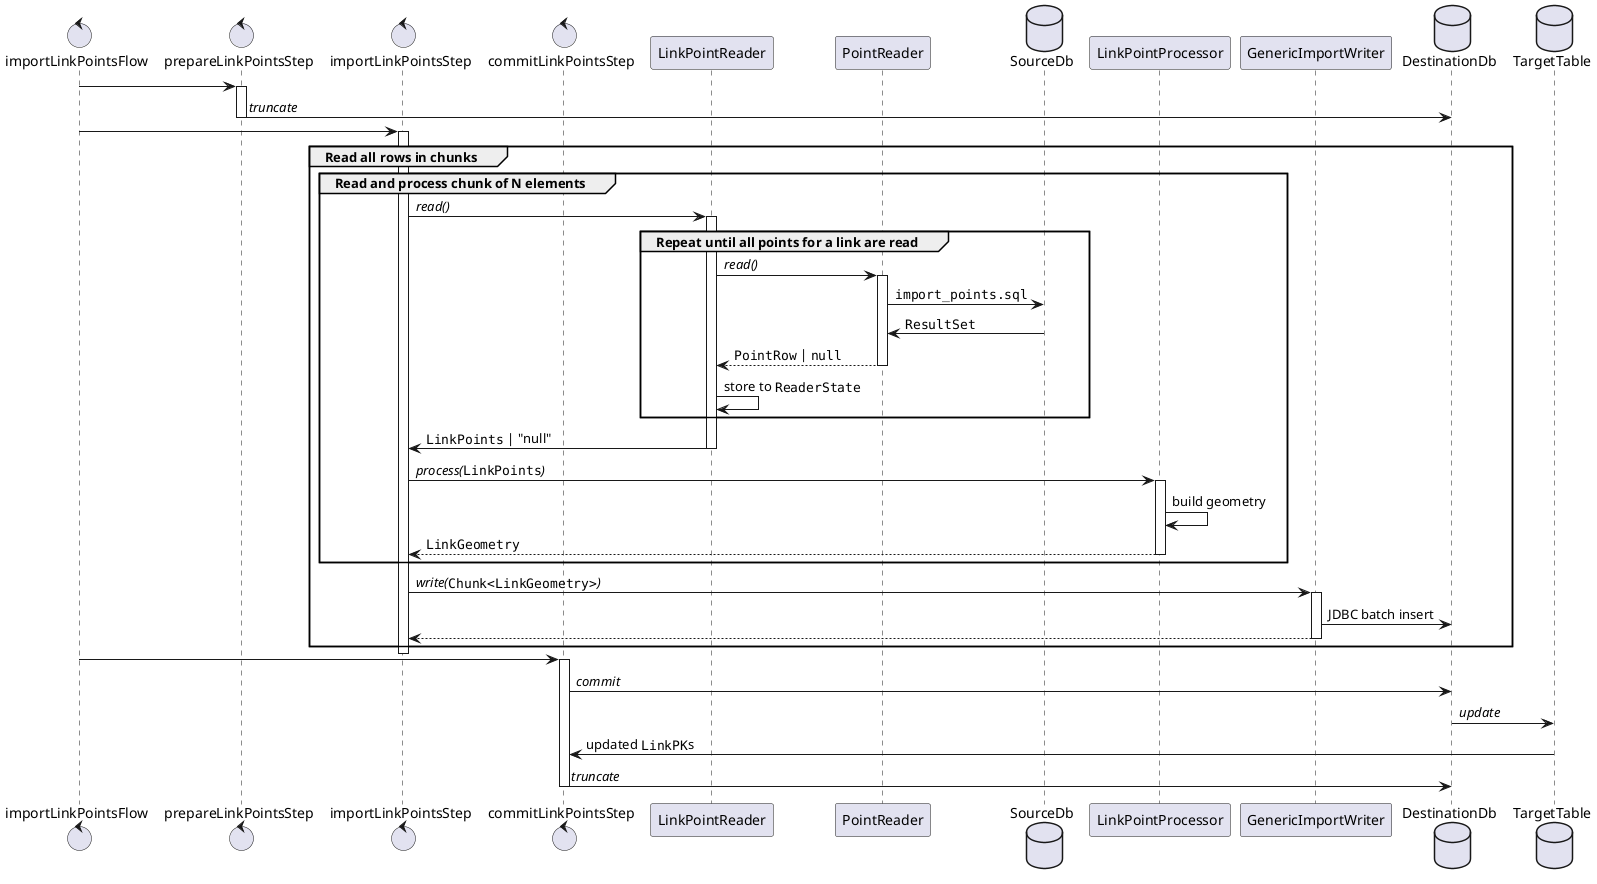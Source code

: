 @startuml

control importLinkPointsFlow as flow
control prepareLinkPointsStep as prepare_step
control importLinkPointsStep as import_step
control commitLinkPointsStep as commit_step
participant LinkPointReader as linkpoint_reader
participant PointReader as point_reader
database SourceDb as sdb
participant LinkPointProcessor as processor
participant GenericImportWriter as writer
database DestinationDb as staging_table
database TargetTable as target_table

flow -> prepare_step
activate prepare_step

prepare_step -> staging_table : //truncate//
deactivate prepare_step

flow -> import_step
activate import_step

group Read all rows in chunks

    group Read and process chunk of N elements

        import_step -> linkpoint_reader : //read()//
        activate linkpoint_reader

        group Repeat until all points for a link are read
            linkpoint_reader -> point_reader : //read()//

            activate point_reader

            point_reader -> sdb : ""import_points.sql""
            point_reader <- sdb : ""ResultSet""

            linkpoint_reader <-- point_reader : ""PointRow"" | ""null""
            deactivate point_reader

            linkpoint_reader -> linkpoint_reader : store to ""ReaderState""
        end

        import_step <- linkpoint_reader :""LinkPoints"" | "null"
        deactivate linkpoint_reader

        import_step -> processor : //process(//""LinkPoints""//)//
        activate processor
        processor -> processor : build geometry
        import_step <-- processor : ""LinkGeometry""
        deactivate processor

    end

    import_step -> writer : //write(//""Chunk<LinkGeometry>""//)//
    activate writer
    writer -> staging_table : JDBC batch insert
    import_step <-- writer
    deactivate writer

end

deactivate import_step

flow -> commit_step
activate commit_step

commit_step -> staging_table : //commit//
staging_table -> target_table : //update//
commit_step <- target_table : updated ""LinkPK""s

commit_step -> staging_table : //truncate//
deactivate commit_step


@enduml

